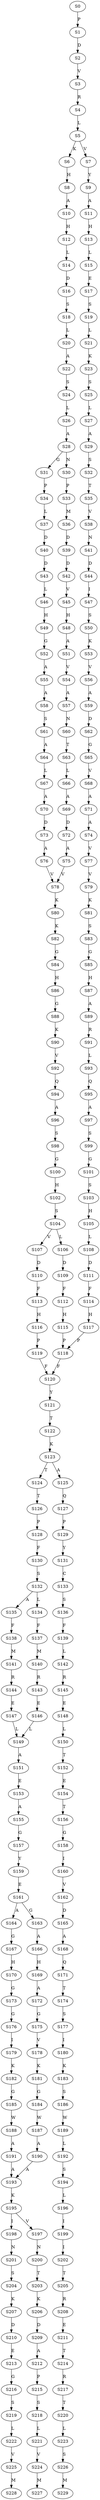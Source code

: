 strict digraph  {
	S0 -> S1 [ label = P ];
	S1 -> S2 [ label = D ];
	S2 -> S3 [ label = V ];
	S3 -> S4 [ label = R ];
	S4 -> S5 [ label = L ];
	S5 -> S6 [ label = K ];
	S5 -> S7 [ label = V ];
	S6 -> S8 [ label = H ];
	S7 -> S9 [ label = Y ];
	S8 -> S10 [ label = A ];
	S9 -> S11 [ label = A ];
	S10 -> S12 [ label = H ];
	S11 -> S13 [ label = H ];
	S12 -> S14 [ label = L ];
	S13 -> S15 [ label = L ];
	S14 -> S16 [ label = D ];
	S15 -> S17 [ label = E ];
	S16 -> S18 [ label = S ];
	S17 -> S19 [ label = S ];
	S18 -> S20 [ label = L ];
	S19 -> S21 [ label = L ];
	S20 -> S22 [ label = A ];
	S21 -> S23 [ label = K ];
	S22 -> S24 [ label = S ];
	S23 -> S25 [ label = S ];
	S24 -> S26 [ label = L ];
	S25 -> S27 [ label = L ];
	S26 -> S28 [ label = A ];
	S27 -> S29 [ label = A ];
	S28 -> S30 [ label = N ];
	S28 -> S31 [ label = G ];
	S29 -> S32 [ label = S ];
	S30 -> S33 [ label = P ];
	S31 -> S34 [ label = P ];
	S32 -> S35 [ label = T ];
	S33 -> S36 [ label = M ];
	S34 -> S37 [ label = L ];
	S35 -> S38 [ label = V ];
	S36 -> S39 [ label = D ];
	S37 -> S40 [ label = D ];
	S38 -> S41 [ label = N ];
	S39 -> S42 [ label = D ];
	S40 -> S43 [ label = D ];
	S41 -> S44 [ label = D ];
	S42 -> S45 [ label = V ];
	S43 -> S46 [ label = L ];
	S44 -> S47 [ label = I ];
	S45 -> S48 [ label = H ];
	S46 -> S49 [ label = H ];
	S47 -> S50 [ label = S ];
	S48 -> S51 [ label = A ];
	S49 -> S52 [ label = G ];
	S50 -> S53 [ label = K ];
	S51 -> S54 [ label = V ];
	S52 -> S55 [ label = A ];
	S53 -> S56 [ label = V ];
	S54 -> S57 [ label = A ];
	S55 -> S58 [ label = A ];
	S56 -> S59 [ label = A ];
	S57 -> S60 [ label = N ];
	S58 -> S61 [ label = S ];
	S59 -> S62 [ label = D ];
	S60 -> S63 [ label = T ];
	S61 -> S64 [ label = A ];
	S62 -> S65 [ label = G ];
	S63 -> S66 [ label = L ];
	S64 -> S67 [ label = L ];
	S65 -> S68 [ label = V ];
	S66 -> S69 [ label = A ];
	S67 -> S70 [ label = A ];
	S68 -> S71 [ label = A ];
	S69 -> S72 [ label = D ];
	S70 -> S73 [ label = D ];
	S71 -> S74 [ label = A ];
	S72 -> S75 [ label = A ];
	S73 -> S76 [ label = A ];
	S74 -> S77 [ label = V ];
	S75 -> S78 [ label = V ];
	S76 -> S78 [ label = V ];
	S77 -> S79 [ label = V ];
	S78 -> S80 [ label = K ];
	S79 -> S81 [ label = K ];
	S80 -> S82 [ label = K ];
	S81 -> S83 [ label = S ];
	S82 -> S84 [ label = G ];
	S83 -> S85 [ label = G ];
	S84 -> S86 [ label = H ];
	S85 -> S87 [ label = H ];
	S86 -> S88 [ label = G ];
	S87 -> S89 [ label = A ];
	S88 -> S90 [ label = K ];
	S89 -> S91 [ label = R ];
	S90 -> S92 [ label = V ];
	S91 -> S93 [ label = L ];
	S92 -> S94 [ label = Q ];
	S93 -> S95 [ label = Q ];
	S94 -> S96 [ label = A ];
	S95 -> S97 [ label = A ];
	S96 -> S98 [ label = S ];
	S97 -> S99 [ label = S ];
	S98 -> S100 [ label = G ];
	S99 -> S101 [ label = G ];
	S100 -> S102 [ label = H ];
	S101 -> S103 [ label = S ];
	S102 -> S104 [ label = S ];
	S103 -> S105 [ label = H ];
	S104 -> S106 [ label = L ];
	S104 -> S107 [ label = V ];
	S105 -> S108 [ label = L ];
	S106 -> S109 [ label = D ];
	S107 -> S110 [ label = D ];
	S108 -> S111 [ label = D ];
	S109 -> S112 [ label = F ];
	S110 -> S113 [ label = F ];
	S111 -> S114 [ label = F ];
	S112 -> S115 [ label = H ];
	S113 -> S116 [ label = H ];
	S114 -> S117 [ label = H ];
	S115 -> S118 [ label = P ];
	S116 -> S119 [ label = P ];
	S117 -> S118 [ label = P ];
	S118 -> S120 [ label = F ];
	S119 -> S120 [ label = F ];
	S120 -> S121 [ label = Y ];
	S121 -> S122 [ label = T ];
	S122 -> S123 [ label = K ];
	S123 -> S124 [ label = T ];
	S123 -> S125 [ label = A ];
	S124 -> S126 [ label = T ];
	S125 -> S127 [ label = Q ];
	S126 -> S128 [ label = P ];
	S127 -> S129 [ label = P ];
	S128 -> S130 [ label = F ];
	S129 -> S131 [ label = Y ];
	S130 -> S132 [ label = S ];
	S131 -> S133 [ label = C ];
	S132 -> S134 [ label = L ];
	S132 -> S135 [ label = A ];
	S133 -> S136 [ label = S ];
	S134 -> S137 [ label = F ];
	S135 -> S138 [ label = F ];
	S136 -> S139 [ label = F ];
	S137 -> S140 [ label = M ];
	S138 -> S141 [ label = M ];
	S139 -> S142 [ label = L ];
	S140 -> S143 [ label = R ];
	S141 -> S144 [ label = R ];
	S142 -> S145 [ label = R ];
	S143 -> S146 [ label = E ];
	S144 -> S147 [ label = E ];
	S145 -> S148 [ label = E ];
	S146 -> S149 [ label = L ];
	S147 -> S149 [ label = L ];
	S148 -> S150 [ label = L ];
	S149 -> S151 [ label = A ];
	S150 -> S152 [ label = T ];
	S151 -> S153 [ label = E ];
	S152 -> S154 [ label = E ];
	S153 -> S155 [ label = A ];
	S154 -> S156 [ label = T ];
	S155 -> S157 [ label = G ];
	S156 -> S158 [ label = G ];
	S157 -> S159 [ label = Y ];
	S158 -> S160 [ label = I ];
	S159 -> S161 [ label = E ];
	S160 -> S162 [ label = V ];
	S161 -> S163 [ label = G ];
	S161 -> S164 [ label = A ];
	S162 -> S165 [ label = D ];
	S163 -> S166 [ label = A ];
	S164 -> S167 [ label = G ];
	S165 -> S168 [ label = A ];
	S166 -> S169 [ label = H ];
	S167 -> S170 [ label = H ];
	S168 -> S171 [ label = Q ];
	S169 -> S172 [ label = A ];
	S170 -> S173 [ label = G ];
	S171 -> S174 [ label = T ];
	S172 -> S175 [ label = G ];
	S173 -> S176 [ label = G ];
	S174 -> S177 [ label = S ];
	S175 -> S178 [ label = V ];
	S176 -> S179 [ label = I ];
	S177 -> S180 [ label = I ];
	S178 -> S181 [ label = K ];
	S179 -> S182 [ label = K ];
	S180 -> S183 [ label = K ];
	S181 -> S184 [ label = G ];
	S182 -> S185 [ label = G ];
	S183 -> S186 [ label = S ];
	S184 -> S187 [ label = W ];
	S185 -> S188 [ label = W ];
	S186 -> S189 [ label = W ];
	S187 -> S190 [ label = A ];
	S188 -> S191 [ label = A ];
	S189 -> S192 [ label = L ];
	S190 -> S193 [ label = A ];
	S191 -> S193 [ label = A ];
	S192 -> S194 [ label = S ];
	S193 -> S195 [ label = K ];
	S194 -> S196 [ label = L ];
	S195 -> S197 [ label = V ];
	S195 -> S198 [ label = I ];
	S196 -> S199 [ label = I ];
	S197 -> S200 [ label = N ];
	S198 -> S201 [ label = N ];
	S199 -> S202 [ label = I ];
	S200 -> S203 [ label = T ];
	S201 -> S204 [ label = S ];
	S202 -> S205 [ label = T ];
	S203 -> S206 [ label = K ];
	S204 -> S207 [ label = K ];
	S205 -> S208 [ label = R ];
	S206 -> S209 [ label = D ];
	S207 -> S210 [ label = D ];
	S208 -> S211 [ label = E ];
	S209 -> S212 [ label = A ];
	S210 -> S213 [ label = E ];
	S211 -> S214 [ label = T ];
	S212 -> S215 [ label = P ];
	S213 -> S216 [ label = G ];
	S214 -> S217 [ label = R ];
	S215 -> S218 [ label = S ];
	S216 -> S219 [ label = S ];
	S217 -> S220 [ label = T ];
	S218 -> S221 [ label = L ];
	S219 -> S222 [ label = L ];
	S220 -> S223 [ label = L ];
	S221 -> S224 [ label = V ];
	S222 -> S225 [ label = V ];
	S223 -> S226 [ label = S ];
	S224 -> S227 [ label = M ];
	S225 -> S228 [ label = M ];
	S226 -> S229 [ label = M ];
}
